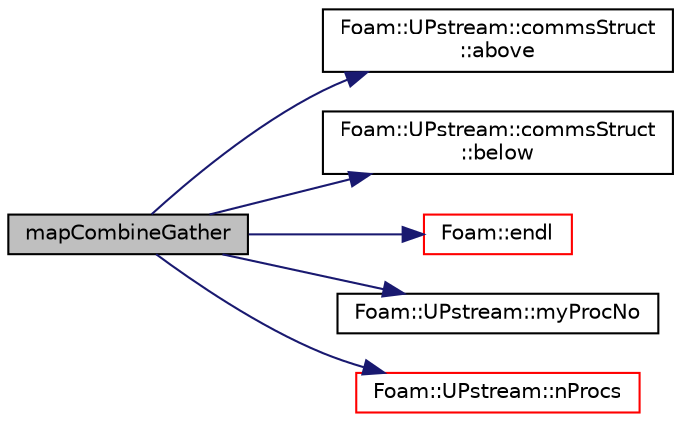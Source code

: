 digraph "mapCombineGather"
{
  bgcolor="transparent";
  edge [fontname="Helvetica",fontsize="10",labelfontname="Helvetica",labelfontsize="10"];
  node [fontname="Helvetica",fontsize="10",shape=record];
  rankdir="LR";
  Node1 [label="mapCombineGather",height=0.2,width=0.4,color="black", fillcolor="grey75", style="filled", fontcolor="black"];
  Node1 -> Node2 [color="midnightblue",fontsize="10",style="solid",fontname="Helvetica"];
  Node2 [label="Foam::UPstream::commsStruct\l::above",height=0.2,width=0.4,color="black",URL="$a00326.html#ad8d810fb6dff9dc8dc3b728e230fbad7"];
  Node1 -> Node3 [color="midnightblue",fontsize="10",style="solid",fontname="Helvetica"];
  Node3 [label="Foam::UPstream::commsStruct\l::below",height=0.2,width=0.4,color="black",URL="$a00326.html#aaa8fbb6b6fcd2f204b75dc4a77659846"];
  Node1 -> Node4 [color="midnightblue",fontsize="10",style="solid",fontname="Helvetica"];
  Node4 [label="Foam::endl",height=0.2,width=0.4,color="red",URL="$a10733.html#a2db8fe02a0d3909e9351bb4275b23ce4",tooltip="Add newline and flush stream. "];
  Node1 -> Node5 [color="midnightblue",fontsize="10",style="solid",fontname="Helvetica"];
  Node5 [label="Foam::UPstream::myProcNo",height=0.2,width=0.4,color="black",URL="$a02766.html#afc74d89573de32a3032c916f8cdd1733",tooltip="Number of this process (starting from masterNo() = 0) "];
  Node1 -> Node6 [color="midnightblue",fontsize="10",style="solid",fontname="Helvetica"];
  Node6 [label="Foam::UPstream::nProcs",height=0.2,width=0.4,color="red",URL="$a02766.html#aada0e04d8127eda8ee95be0772754a4f",tooltip="Number of processes in parallel run. "];
}
